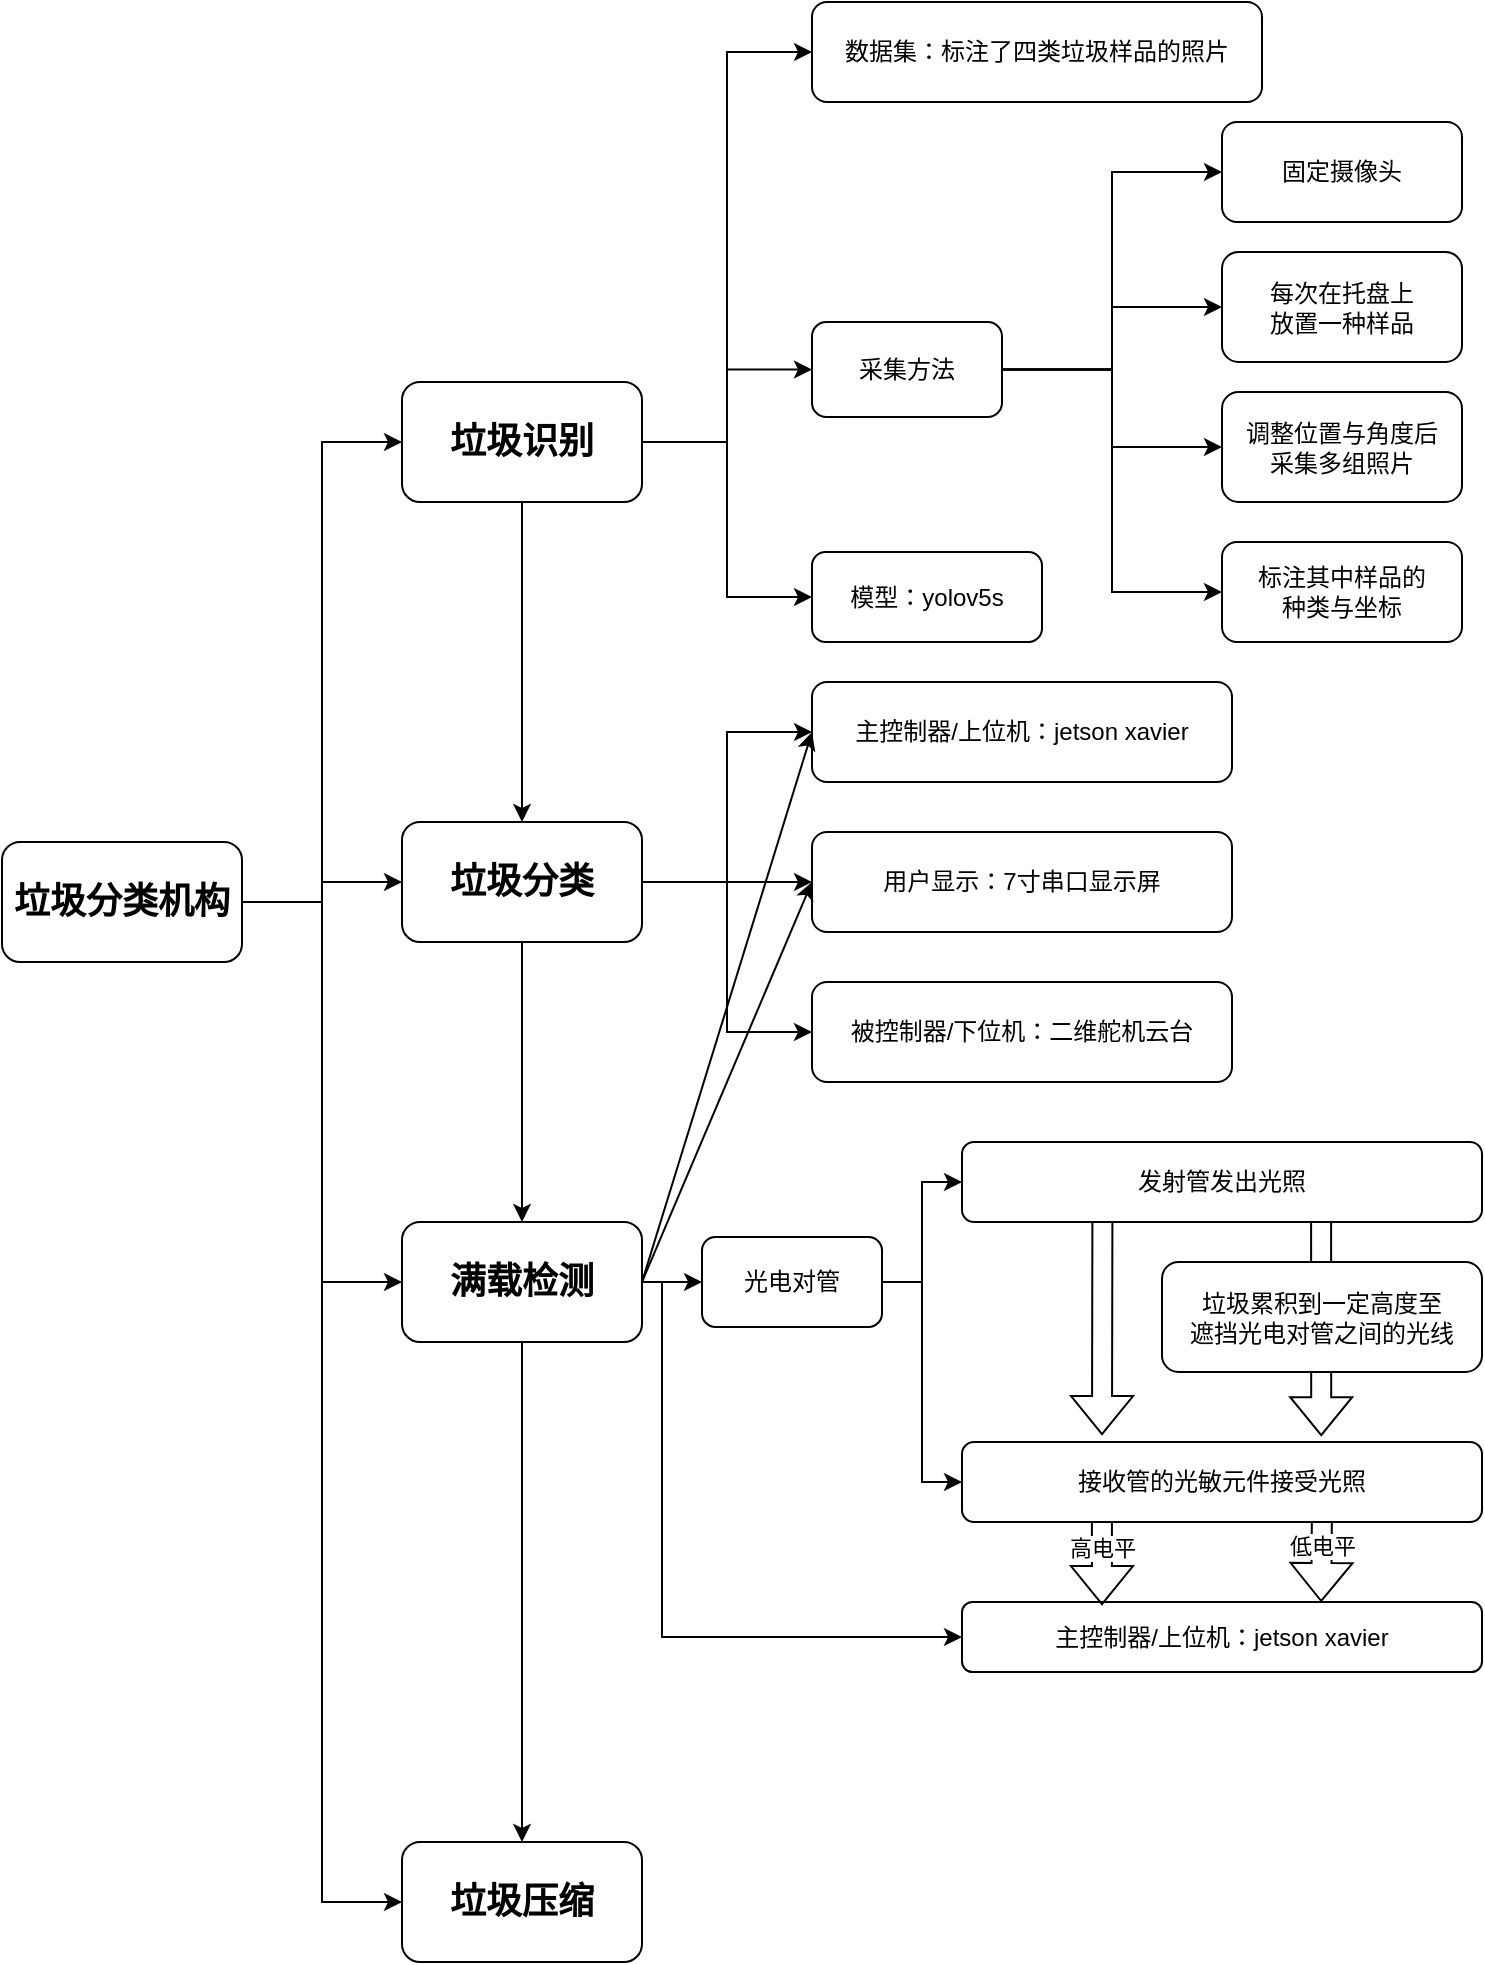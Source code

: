 <mxfile version="21.8.1" type="github">
  <diagram name="Page-1" id="BWco238264VMgyxwHM1U">
    <mxGraphModel dx="1060" dy="675" grid="1" gridSize="10" guides="1" tooltips="1" connect="1" arrows="1" fold="1" page="1" pageScale="1" pageWidth="850" pageHeight="1100" math="0" shadow="0">
      <root>
        <mxCell id="0" />
        <mxCell id="1" parent="0" />
        <mxCell id="Q-Ww03kxYp7yDKCnBUsY-9" style="edgeStyle=orthogonalEdgeStyle;rounded=0;orthogonalLoop=1;jettySize=auto;html=1;exitX=1;exitY=0.5;exitDx=0;exitDy=0;entryX=0;entryY=0.5;entryDx=0;entryDy=0;" edge="1" parent="1" source="Q-Ww03kxYp7yDKCnBUsY-2" target="Q-Ww03kxYp7yDKCnBUsY-3">
          <mxGeometry relative="1" as="geometry">
            <Array as="points">
              <mxPoint x="190" y="460" />
              <mxPoint x="190" y="230" />
            </Array>
          </mxGeometry>
        </mxCell>
        <mxCell id="Q-Ww03kxYp7yDKCnBUsY-12" style="edgeStyle=orthogonalEdgeStyle;rounded=0;orthogonalLoop=1;jettySize=auto;html=1;exitX=1;exitY=0.5;exitDx=0;exitDy=0;entryX=0;entryY=0.5;entryDx=0;entryDy=0;" edge="1" parent="1" source="Q-Ww03kxYp7yDKCnBUsY-2" target="Q-Ww03kxYp7yDKCnBUsY-5">
          <mxGeometry relative="1" as="geometry" />
        </mxCell>
        <mxCell id="Q-Ww03kxYp7yDKCnBUsY-13" style="edgeStyle=orthogonalEdgeStyle;rounded=0;orthogonalLoop=1;jettySize=auto;html=1;entryX=0;entryY=0.5;entryDx=0;entryDy=0;" edge="1" parent="1" source="Q-Ww03kxYp7yDKCnBUsY-2" target="Q-Ww03kxYp7yDKCnBUsY-4">
          <mxGeometry relative="1" as="geometry" />
        </mxCell>
        <mxCell id="Q-Ww03kxYp7yDKCnBUsY-14" style="edgeStyle=orthogonalEdgeStyle;rounded=0;orthogonalLoop=1;jettySize=auto;html=1;entryX=0;entryY=0.5;entryDx=0;entryDy=0;" edge="1" parent="1" source="Q-Ww03kxYp7yDKCnBUsY-2" target="Q-Ww03kxYp7yDKCnBUsY-6">
          <mxGeometry relative="1" as="geometry">
            <Array as="points">
              <mxPoint x="190" y="460" />
              <mxPoint x="190" y="960" />
            </Array>
          </mxGeometry>
        </mxCell>
        <mxCell id="Q-Ww03kxYp7yDKCnBUsY-2" value="&lt;b&gt;&lt;font style=&quot;font-size: 18px;&quot;&gt;垃圾分类机构&lt;/font&gt;&lt;/b&gt;" style="rounded=1;whiteSpace=wrap;html=1;" vertex="1" parent="1">
          <mxGeometry x="30" y="430" width="120" height="60" as="geometry" />
        </mxCell>
        <mxCell id="Q-Ww03kxYp7yDKCnBUsY-31" style="edgeStyle=orthogonalEdgeStyle;rounded=0;orthogonalLoop=1;jettySize=auto;html=1;exitX=1;exitY=0.5;exitDx=0;exitDy=0;entryX=0;entryY=0.5;entryDx=0;entryDy=0;" edge="1" parent="1" source="Q-Ww03kxYp7yDKCnBUsY-3" target="Q-Ww03kxYp7yDKCnBUsY-20">
          <mxGeometry relative="1" as="geometry" />
        </mxCell>
        <mxCell id="Q-Ww03kxYp7yDKCnBUsY-32" style="edgeStyle=orthogonalEdgeStyle;rounded=0;orthogonalLoop=1;jettySize=auto;html=1;exitX=1;exitY=0.5;exitDx=0;exitDy=0;entryX=0;entryY=0.5;entryDx=0;entryDy=0;" edge="1" parent="1" source="Q-Ww03kxYp7yDKCnBUsY-3" target="Q-Ww03kxYp7yDKCnBUsY-22">
          <mxGeometry relative="1" as="geometry" />
        </mxCell>
        <mxCell id="Q-Ww03kxYp7yDKCnBUsY-33" style="edgeStyle=orthogonalEdgeStyle;rounded=0;orthogonalLoop=1;jettySize=auto;html=1;exitX=1;exitY=0.5;exitDx=0;exitDy=0;entryX=0;entryY=0.5;entryDx=0;entryDy=0;" edge="1" parent="1" source="Q-Ww03kxYp7yDKCnBUsY-3" target="Q-Ww03kxYp7yDKCnBUsY-19">
          <mxGeometry relative="1" as="geometry" />
        </mxCell>
        <mxCell id="Q-Ww03kxYp7yDKCnBUsY-3" value="&lt;b&gt;&lt;font style=&quot;font-size: 18px;&quot;&gt;垃圾识别&lt;/font&gt;&lt;/b&gt;" style="rounded=1;whiteSpace=wrap;html=1;" vertex="1" parent="1">
          <mxGeometry x="230" y="200" width="120" height="60" as="geometry" />
        </mxCell>
        <mxCell id="Q-Ww03kxYp7yDKCnBUsY-48" style="edgeStyle=orthogonalEdgeStyle;rounded=0;orthogonalLoop=1;jettySize=auto;html=1;exitX=1;exitY=0.5;exitDx=0;exitDy=0;entryX=0;entryY=0.5;entryDx=0;entryDy=0;" edge="1" parent="1" source="Q-Ww03kxYp7yDKCnBUsY-4" target="Q-Ww03kxYp7yDKCnBUsY-46">
          <mxGeometry relative="1" as="geometry" />
        </mxCell>
        <mxCell id="Q-Ww03kxYp7yDKCnBUsY-67" style="edgeStyle=orthogonalEdgeStyle;rounded=0;orthogonalLoop=1;jettySize=auto;html=1;exitX=1;exitY=0.5;exitDx=0;exitDy=0;entryX=0;entryY=0.5;entryDx=0;entryDy=0;" edge="1" parent="1" source="Q-Ww03kxYp7yDKCnBUsY-4" target="Q-Ww03kxYp7yDKCnBUsY-61">
          <mxGeometry relative="1" as="geometry">
            <Array as="points">
              <mxPoint x="360" y="650" />
              <mxPoint x="360" y="828" />
            </Array>
          </mxGeometry>
        </mxCell>
        <mxCell id="Q-Ww03kxYp7yDKCnBUsY-4" value="&lt;b&gt;&lt;font style=&quot;font-size: 18px;&quot;&gt;满载检测&lt;/font&gt;&lt;/b&gt;" style="rounded=1;whiteSpace=wrap;html=1;" vertex="1" parent="1">
          <mxGeometry x="230" y="620" width="120" height="60" as="geometry" />
        </mxCell>
        <mxCell id="Q-Ww03kxYp7yDKCnBUsY-38" style="edgeStyle=orthogonalEdgeStyle;rounded=0;orthogonalLoop=1;jettySize=auto;html=1;exitX=1;exitY=0.5;exitDx=0;exitDy=0;entryX=0;entryY=0.5;entryDx=0;entryDy=0;" edge="1" parent="1" source="Q-Ww03kxYp7yDKCnBUsY-5" target="Q-Ww03kxYp7yDKCnBUsY-35">
          <mxGeometry relative="1" as="geometry" />
        </mxCell>
        <mxCell id="Q-Ww03kxYp7yDKCnBUsY-39" style="edgeStyle=orthogonalEdgeStyle;rounded=0;orthogonalLoop=1;jettySize=auto;html=1;exitX=1;exitY=0.5;exitDx=0;exitDy=0;entryX=0;entryY=0.5;entryDx=0;entryDy=0;" edge="1" parent="1" source="Q-Ww03kxYp7yDKCnBUsY-5" target="Q-Ww03kxYp7yDKCnBUsY-36">
          <mxGeometry relative="1" as="geometry" />
        </mxCell>
        <mxCell id="Q-Ww03kxYp7yDKCnBUsY-40" style="edgeStyle=orthogonalEdgeStyle;rounded=0;orthogonalLoop=1;jettySize=auto;html=1;exitX=1;exitY=0.5;exitDx=0;exitDy=0;entryX=0;entryY=0.5;entryDx=0;entryDy=0;" edge="1" parent="1" source="Q-Ww03kxYp7yDKCnBUsY-5" target="Q-Ww03kxYp7yDKCnBUsY-37">
          <mxGeometry relative="1" as="geometry" />
        </mxCell>
        <mxCell id="Q-Ww03kxYp7yDKCnBUsY-5" value="&lt;b&gt;&lt;font style=&quot;font-size: 18px;&quot;&gt;垃圾分类&lt;/font&gt;&lt;/b&gt;" style="rounded=1;whiteSpace=wrap;html=1;" vertex="1" parent="1">
          <mxGeometry x="230" y="420" width="120" height="60" as="geometry" />
        </mxCell>
        <mxCell id="Q-Ww03kxYp7yDKCnBUsY-6" value="&lt;b&gt;&lt;font style=&quot;font-size: 18px;&quot;&gt;垃圾压缩&lt;/font&gt;&lt;/b&gt;" style="rounded=1;whiteSpace=wrap;html=1;" vertex="1" parent="1">
          <mxGeometry x="230" y="930" width="120" height="60" as="geometry" />
        </mxCell>
        <mxCell id="Q-Ww03kxYp7yDKCnBUsY-16" value="" style="endArrow=classic;html=1;rounded=0;exitX=0.5;exitY=1;exitDx=0;exitDy=0;entryX=0.5;entryY=0;entryDx=0;entryDy=0;" edge="1" parent="1" source="Q-Ww03kxYp7yDKCnBUsY-3" target="Q-Ww03kxYp7yDKCnBUsY-5">
          <mxGeometry width="50" height="50" relative="1" as="geometry">
            <mxPoint x="330" y="460" as="sourcePoint" />
            <mxPoint x="370" y="480" as="targetPoint" />
          </mxGeometry>
        </mxCell>
        <mxCell id="Q-Ww03kxYp7yDKCnBUsY-17" value="" style="endArrow=classic;html=1;rounded=0;exitX=0.5;exitY=1;exitDx=0;exitDy=0;entryX=0.5;entryY=0;entryDx=0;entryDy=0;" edge="1" parent="1" source="Q-Ww03kxYp7yDKCnBUsY-5" target="Q-Ww03kxYp7yDKCnBUsY-4">
          <mxGeometry width="50" height="50" relative="1" as="geometry">
            <mxPoint x="330" y="460" as="sourcePoint" />
            <mxPoint x="380" y="410" as="targetPoint" />
          </mxGeometry>
        </mxCell>
        <mxCell id="Q-Ww03kxYp7yDKCnBUsY-18" value="" style="endArrow=classic;html=1;rounded=0;exitX=0.5;exitY=1;exitDx=0;exitDy=0;entryX=0.5;entryY=0;entryDx=0;entryDy=0;" edge="1" parent="1" source="Q-Ww03kxYp7yDKCnBUsY-4" target="Q-Ww03kxYp7yDKCnBUsY-6">
          <mxGeometry width="50" height="50" relative="1" as="geometry">
            <mxPoint x="330" y="460" as="sourcePoint" />
            <mxPoint x="380" y="410" as="targetPoint" />
          </mxGeometry>
        </mxCell>
        <mxCell id="Q-Ww03kxYp7yDKCnBUsY-19" value="&lt;font style=&quot;font-size: 12px;&quot;&gt;&lt;span style=&quot;&quot; lang=&quot;EN-US&quot;&gt;模型：&lt;/span&gt;&lt;span style=&quot;font-family: Calibri, sans-serif;&quot; lang=&quot;EN-US&quot;&gt;yolov5s&lt;/span&gt;&lt;/font&gt;" style="rounded=1;whiteSpace=wrap;html=1;" vertex="1" parent="1">
          <mxGeometry x="435" y="285" width="115" height="45" as="geometry" />
        </mxCell>
        <mxCell id="Q-Ww03kxYp7yDKCnBUsY-20" value="&lt;font style=&quot;&quot;&gt;&lt;font style=&quot;font-size: 12px;&quot;&gt;数据集：标注了四类垃圾样品的照片&lt;/font&gt;&lt;br&gt;&lt;/font&gt;" style="rounded=1;whiteSpace=wrap;html=1;" vertex="1" parent="1">
          <mxGeometry x="435" y="10" width="225" height="50" as="geometry" />
        </mxCell>
        <mxCell id="Q-Ww03kxYp7yDKCnBUsY-27" style="edgeStyle=orthogonalEdgeStyle;rounded=0;orthogonalLoop=1;jettySize=auto;html=1;exitX=1;exitY=0.5;exitDx=0;exitDy=0;entryX=0;entryY=0.5;entryDx=0;entryDy=0;" edge="1" parent="1" source="Q-Ww03kxYp7yDKCnBUsY-22" target="Q-Ww03kxYp7yDKCnBUsY-23">
          <mxGeometry relative="1" as="geometry" />
        </mxCell>
        <mxCell id="Q-Ww03kxYp7yDKCnBUsY-28" style="edgeStyle=orthogonalEdgeStyle;rounded=0;orthogonalLoop=1;jettySize=auto;html=1;exitX=1;exitY=0.5;exitDx=0;exitDy=0;entryX=0;entryY=0.5;entryDx=0;entryDy=0;" edge="1" parent="1" source="Q-Ww03kxYp7yDKCnBUsY-22" target="Q-Ww03kxYp7yDKCnBUsY-24">
          <mxGeometry relative="1" as="geometry" />
        </mxCell>
        <mxCell id="Q-Ww03kxYp7yDKCnBUsY-29" style="edgeStyle=orthogonalEdgeStyle;rounded=0;orthogonalLoop=1;jettySize=auto;html=1;exitX=1;exitY=0.5;exitDx=0;exitDy=0;entryX=0;entryY=0.5;entryDx=0;entryDy=0;" edge="1" parent="1" source="Q-Ww03kxYp7yDKCnBUsY-22" target="Q-Ww03kxYp7yDKCnBUsY-25">
          <mxGeometry relative="1" as="geometry" />
        </mxCell>
        <mxCell id="Q-Ww03kxYp7yDKCnBUsY-30" style="edgeStyle=orthogonalEdgeStyle;rounded=0;orthogonalLoop=1;jettySize=auto;html=1;exitX=1;exitY=0.5;exitDx=0;exitDy=0;entryX=0;entryY=0.5;entryDx=0;entryDy=0;" edge="1" parent="1" source="Q-Ww03kxYp7yDKCnBUsY-22" target="Q-Ww03kxYp7yDKCnBUsY-26">
          <mxGeometry relative="1" as="geometry" />
        </mxCell>
        <mxCell id="Q-Ww03kxYp7yDKCnBUsY-22" value="&lt;font style=&quot;font-size: 12px;&quot;&gt;采集方法&lt;/font&gt;" style="rounded=1;whiteSpace=wrap;html=1;" vertex="1" parent="1">
          <mxGeometry x="435" y="170" width="95" height="47.5" as="geometry" />
        </mxCell>
        <mxCell id="Q-Ww03kxYp7yDKCnBUsY-23" value="固定摄像头" style="rounded=1;whiteSpace=wrap;html=1;" vertex="1" parent="1">
          <mxGeometry x="640" y="70" width="120" height="50" as="geometry" />
        </mxCell>
        <mxCell id="Q-Ww03kxYp7yDKCnBUsY-24" value="每次在托盘上&lt;br&gt;放置一种样品" style="rounded=1;whiteSpace=wrap;html=1;" vertex="1" parent="1">
          <mxGeometry x="640" y="135" width="120" height="55" as="geometry" />
        </mxCell>
        <mxCell id="Q-Ww03kxYp7yDKCnBUsY-25" value="调整位置与角度后&lt;br&gt;采集多组照片" style="rounded=1;whiteSpace=wrap;html=1;" vertex="1" parent="1">
          <mxGeometry x="640" y="205" width="120" height="55" as="geometry" />
        </mxCell>
        <mxCell id="Q-Ww03kxYp7yDKCnBUsY-26" value="&lt;font style=&quot;font-size: 12px;&quot;&gt;标注其中样品的&lt;br&gt;种类与坐标&lt;/font&gt;" style="rounded=1;whiteSpace=wrap;html=1;" vertex="1" parent="1">
          <mxGeometry x="640" y="280" width="120" height="50" as="geometry" />
        </mxCell>
        <mxCell id="Q-Ww03kxYp7yDKCnBUsY-35" value="主控制器/上位机：jetson xavier" style="rounded=1;whiteSpace=wrap;html=1;" vertex="1" parent="1">
          <mxGeometry x="435" y="350" width="210" height="50" as="geometry" />
        </mxCell>
        <mxCell id="Q-Ww03kxYp7yDKCnBUsY-36" value="被控制器/下位机：二维舵机云台" style="rounded=1;whiteSpace=wrap;html=1;" vertex="1" parent="1">
          <mxGeometry x="435" y="500" width="210" height="50" as="geometry" />
        </mxCell>
        <mxCell id="Q-Ww03kxYp7yDKCnBUsY-37" value="用户显示：7寸串口显示屏" style="rounded=1;whiteSpace=wrap;html=1;" vertex="1" parent="1">
          <mxGeometry x="435" y="425" width="210" height="50" as="geometry" />
        </mxCell>
        <mxCell id="Q-Ww03kxYp7yDKCnBUsY-54" style="edgeStyle=orthogonalEdgeStyle;rounded=0;orthogonalLoop=1;jettySize=auto;html=1;exitX=1;exitY=0.5;exitDx=0;exitDy=0;entryX=0;entryY=0.5;entryDx=0;entryDy=0;" edge="1" parent="1" source="Q-Ww03kxYp7yDKCnBUsY-46" target="Q-Ww03kxYp7yDKCnBUsY-52">
          <mxGeometry relative="1" as="geometry">
            <mxPoint x="505" y="672.5" as="sourcePoint" />
          </mxGeometry>
        </mxCell>
        <mxCell id="Q-Ww03kxYp7yDKCnBUsY-62" style="edgeStyle=orthogonalEdgeStyle;rounded=0;orthogonalLoop=1;jettySize=auto;html=1;exitX=1;exitY=0.5;exitDx=0;exitDy=0;entryX=0;entryY=0.5;entryDx=0;entryDy=0;" edge="1" parent="1" source="Q-Ww03kxYp7yDKCnBUsY-46" target="Q-Ww03kxYp7yDKCnBUsY-51">
          <mxGeometry relative="1" as="geometry" />
        </mxCell>
        <mxCell id="Q-Ww03kxYp7yDKCnBUsY-46" value="光电对管" style="rounded=1;whiteSpace=wrap;html=1;" vertex="1" parent="1">
          <mxGeometry x="380" y="627.5" width="90" height="45" as="geometry" />
        </mxCell>
        <mxCell id="Q-Ww03kxYp7yDKCnBUsY-49" value="" style="endArrow=classic;html=1;rounded=0;exitX=1;exitY=0.5;exitDx=0;exitDy=0;entryX=0;entryY=0.5;entryDx=0;entryDy=0;" edge="1" parent="1" source="Q-Ww03kxYp7yDKCnBUsY-4" target="Q-Ww03kxYp7yDKCnBUsY-37">
          <mxGeometry width="50" height="50" relative="1" as="geometry">
            <mxPoint x="400" y="460" as="sourcePoint" />
            <mxPoint x="430" y="500" as="targetPoint" />
          </mxGeometry>
        </mxCell>
        <mxCell id="Q-Ww03kxYp7yDKCnBUsY-50" value="" style="endArrow=classic;html=1;rounded=0;exitX=1;exitY=0.5;exitDx=0;exitDy=0;entryX=0;entryY=0.5;entryDx=0;entryDy=0;" edge="1" parent="1" source="Q-Ww03kxYp7yDKCnBUsY-4" target="Q-Ww03kxYp7yDKCnBUsY-35">
          <mxGeometry width="50" height="50" relative="1" as="geometry">
            <mxPoint x="400" y="460" as="sourcePoint" />
            <mxPoint x="430" y="420" as="targetPoint" />
          </mxGeometry>
        </mxCell>
        <mxCell id="Q-Ww03kxYp7yDKCnBUsY-55" style="edgeStyle=orthogonalEdgeStyle;rounded=0;orthogonalLoop=1;jettySize=auto;html=1;exitX=0.5;exitY=1;exitDx=0;exitDy=0;" edge="1" parent="1" source="Q-Ww03kxYp7yDKCnBUsY-52" target="Q-Ww03kxYp7yDKCnBUsY-52">
          <mxGeometry relative="1" as="geometry" />
        </mxCell>
        <mxCell id="Q-Ww03kxYp7yDKCnBUsY-63" value="" style="shape=flexArrow;endArrow=classic;html=1;rounded=0;entryX=0.153;entryY=-0.073;entryDx=0;entryDy=0;entryPerimeter=0;" edge="1" parent="1">
          <mxGeometry width="50" height="50" relative="1" as="geometry">
            <mxPoint x="580.22" y="610" as="sourcePoint" />
            <mxPoint x="580.0" y="726.533" as="targetPoint" />
          </mxGeometry>
        </mxCell>
        <mxCell id="Q-Ww03kxYp7yDKCnBUsY-64" value="" style="shape=flexArrow;endArrow=classic;html=1;rounded=0;entryX=0.731;entryY=-0.061;entryDx=0;entryDy=0;entryPerimeter=0;" edge="1" parent="1">
          <mxGeometry width="50" height="50" relative="1" as="geometry">
            <mxPoint x="689.55" y="610" as="sourcePoint" />
            <mxPoint x="689.61" y="727.103" as="targetPoint" />
          </mxGeometry>
        </mxCell>
        <mxCell id="Q-Ww03kxYp7yDKCnBUsY-56" value="垃圾累积到一定高度至&lt;br&gt;遮挡光电对管之间的光线" style="rounded=1;whiteSpace=wrap;html=1;" vertex="1" parent="1">
          <mxGeometry x="610" y="640" width="160" height="55" as="geometry" />
        </mxCell>
        <mxCell id="Q-Ww03kxYp7yDKCnBUsY-51" value="发射管发出光照" style="rounded=1;whiteSpace=wrap;html=1;" vertex="1" parent="1">
          <mxGeometry x="510" y="580" width="260" height="40" as="geometry" />
        </mxCell>
        <mxCell id="Q-Ww03kxYp7yDKCnBUsY-61" value="主控制器/上位机：jetson xavier" style="rounded=1;whiteSpace=wrap;html=1;" vertex="1" parent="1">
          <mxGeometry x="510" y="810" width="260" height="35" as="geometry" />
        </mxCell>
        <mxCell id="Q-Ww03kxYp7yDKCnBUsY-68" value="" style="shape=flexArrow;endArrow=classic;html=1;rounded=0;entryX=0.153;entryY=-0.073;entryDx=0;entryDy=0;entryPerimeter=0;exitX=0.269;exitY=0.5;exitDx=0;exitDy=0;exitPerimeter=0;" edge="1" parent="1" source="Q-Ww03kxYp7yDKCnBUsY-52">
          <mxGeometry width="50" height="50" relative="1" as="geometry">
            <mxPoint x="580" y="770" as="sourcePoint" />
            <mxPoint x="580.0" y="811.533" as="targetPoint" />
          </mxGeometry>
        </mxCell>
        <mxCell id="Q-Ww03kxYp7yDKCnBUsY-70" value="高电平" style="edgeLabel;html=1;align=center;verticalAlign=middle;resizable=0;points=[];" vertex="1" connectable="0" parent="Q-Ww03kxYp7yDKCnBUsY-68">
          <mxGeometry x="0.079" relative="1" as="geometry">
            <mxPoint as="offset" />
          </mxGeometry>
        </mxCell>
        <mxCell id="Q-Ww03kxYp7yDKCnBUsY-69" value="" style="shape=flexArrow;endArrow=classic;html=1;rounded=0;entryX=0.731;entryY=-0.061;entryDx=0;entryDy=0;entryPerimeter=0;" edge="1" parent="1">
          <mxGeometry width="50" height="50" relative="1" as="geometry">
            <mxPoint x="690" y="760" as="sourcePoint" />
            <mxPoint x="689.61" y="810.003" as="targetPoint" />
          </mxGeometry>
        </mxCell>
        <mxCell id="Q-Ww03kxYp7yDKCnBUsY-71" value="低电平" style="edgeLabel;html=1;align=center;verticalAlign=middle;resizable=0;points=[];" vertex="1" connectable="0" parent="Q-Ww03kxYp7yDKCnBUsY-69">
          <mxGeometry x="-0.145" relative="1" as="geometry">
            <mxPoint as="offset" />
          </mxGeometry>
        </mxCell>
        <mxCell id="Q-Ww03kxYp7yDKCnBUsY-52" value="接收管的光敏元件接受光照" style="rounded=1;whiteSpace=wrap;html=1;" vertex="1" parent="1">
          <mxGeometry x="510" y="730" width="260" height="40" as="geometry" />
        </mxCell>
      </root>
    </mxGraphModel>
  </diagram>
</mxfile>
